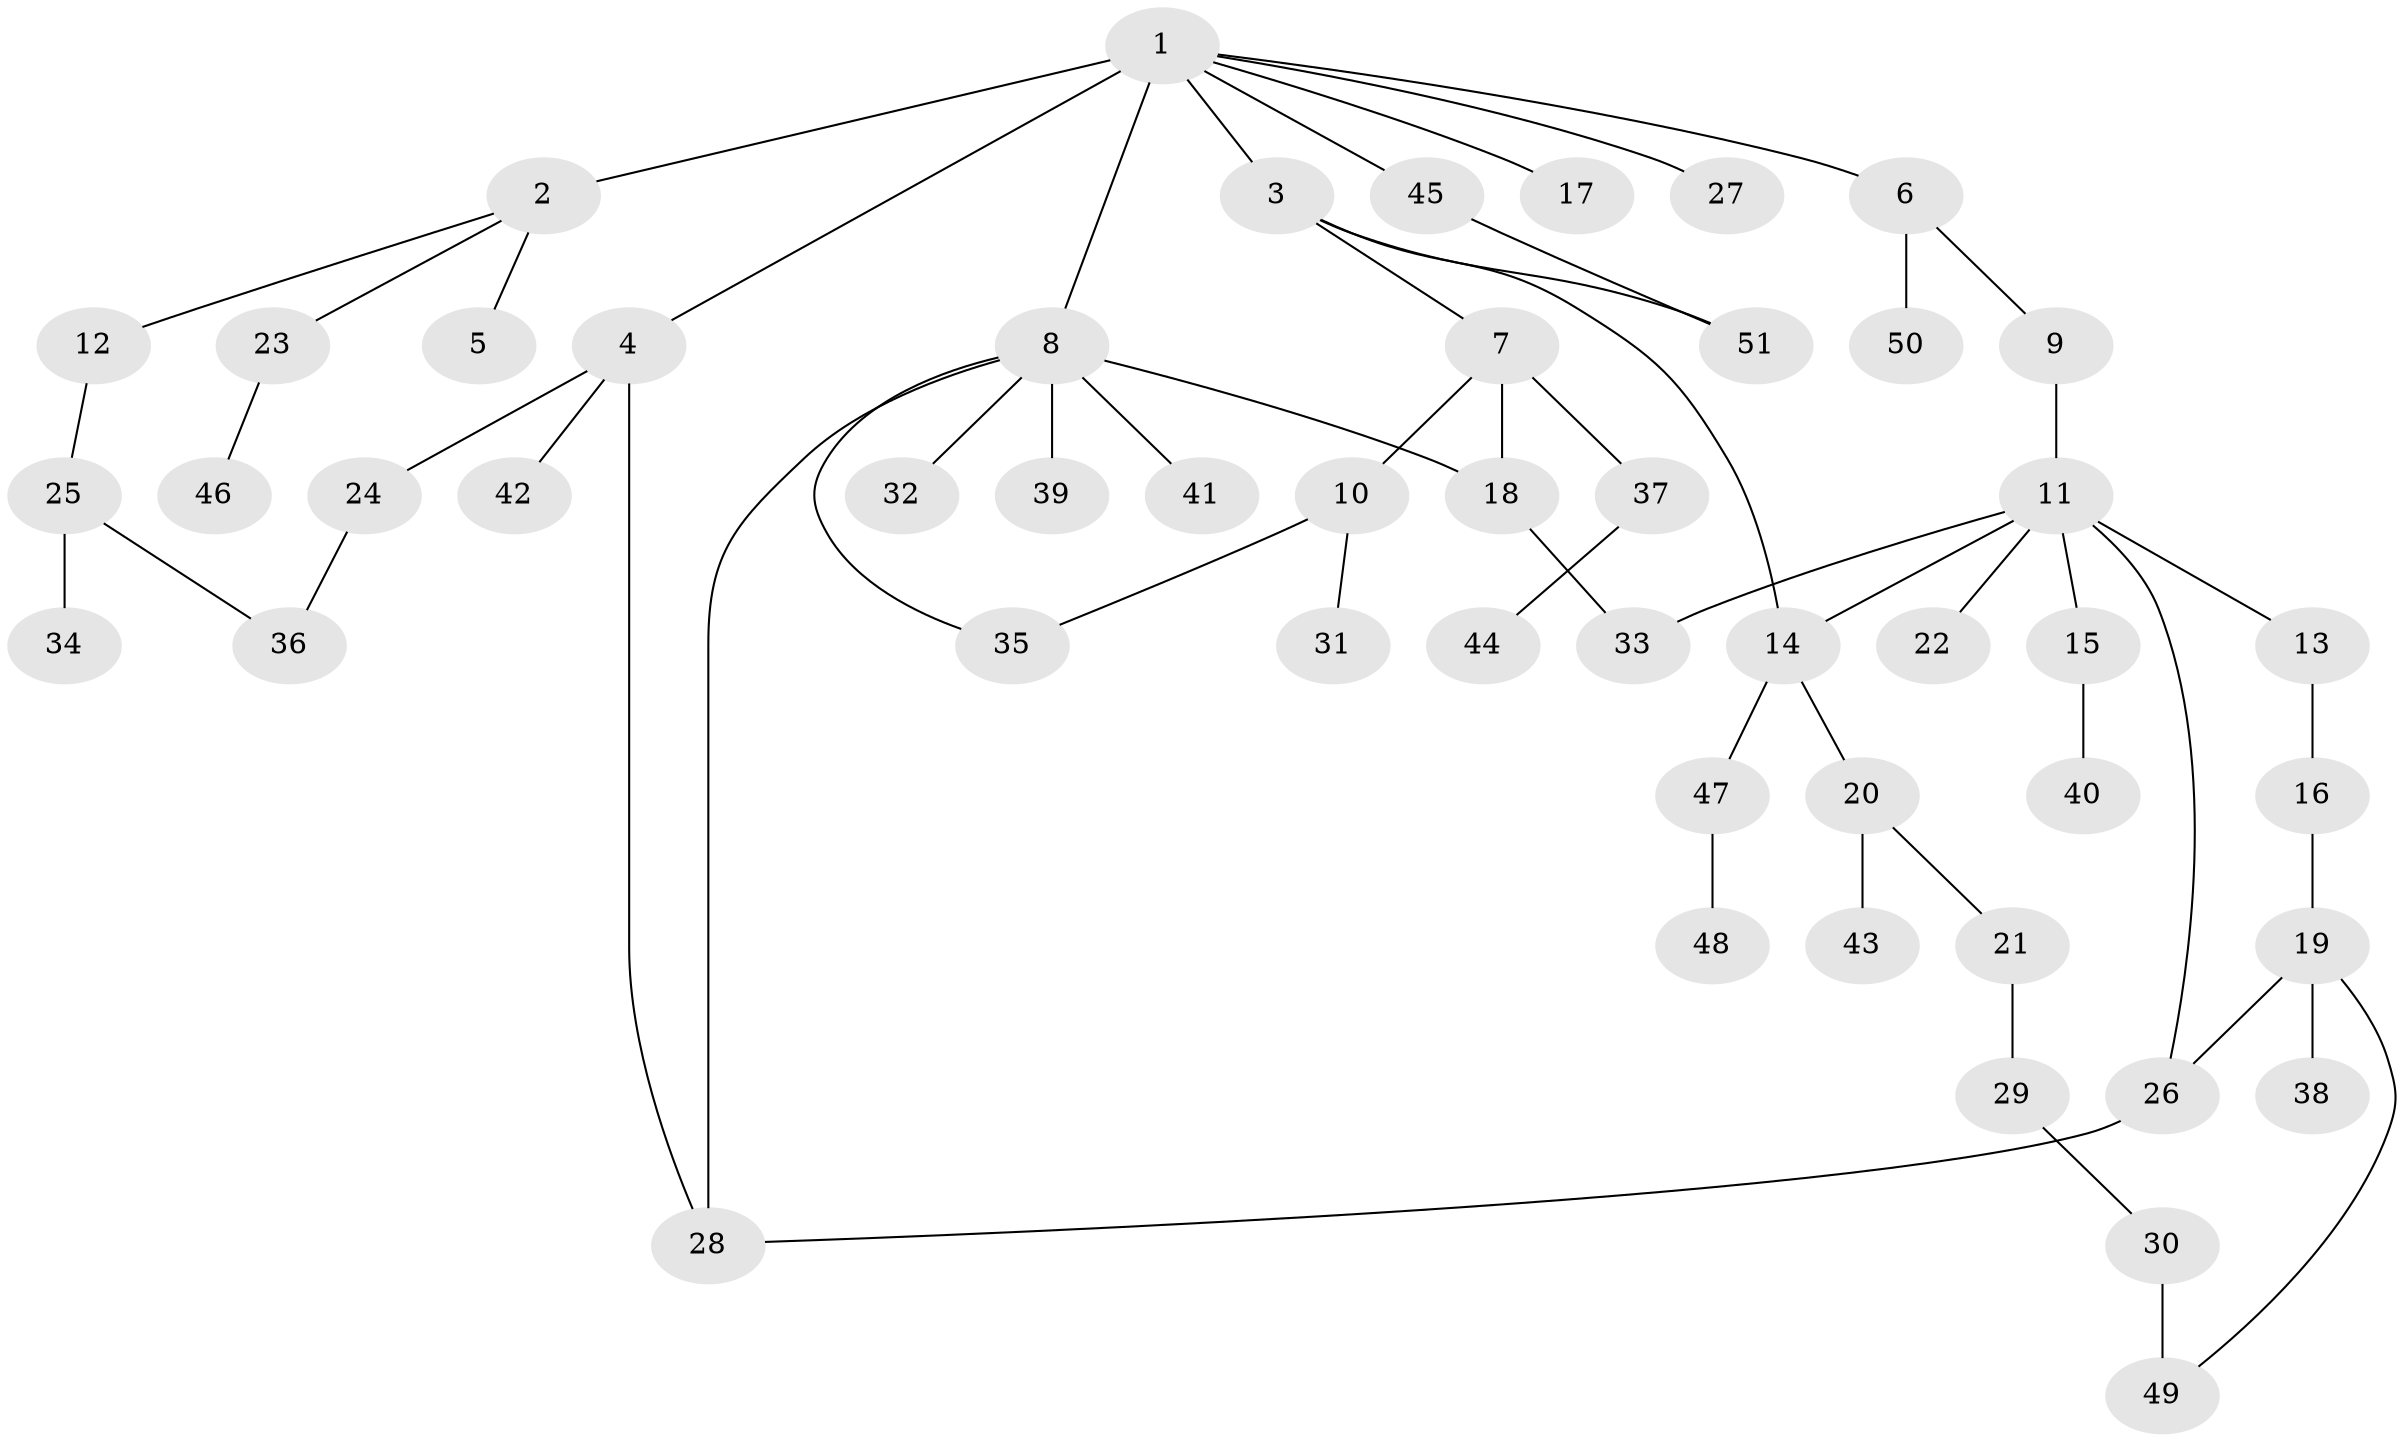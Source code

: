 // original degree distribution, {6: 0.009900990099009901, 7: 0.019801980198019802, 3: 0.12871287128712872, 5: 0.04950495049504951, 2: 0.3069306930693069, 4: 0.0594059405940594, 8: 0.009900990099009901, 1: 0.4158415841584158}
// Generated by graph-tools (version 1.1) at 2025/34/03/09/25 02:34:05]
// undirected, 51 vertices, 60 edges
graph export_dot {
graph [start="1"]
  node [color=gray90,style=filled];
  1;
  2;
  3;
  4;
  5;
  6;
  7;
  8;
  9;
  10;
  11;
  12;
  13;
  14;
  15;
  16;
  17;
  18;
  19;
  20;
  21;
  22;
  23;
  24;
  25;
  26;
  27;
  28;
  29;
  30;
  31;
  32;
  33;
  34;
  35;
  36;
  37;
  38;
  39;
  40;
  41;
  42;
  43;
  44;
  45;
  46;
  47;
  48;
  49;
  50;
  51;
  1 -- 2 [weight=3.0];
  1 -- 3 [weight=1.0];
  1 -- 4 [weight=1.0];
  1 -- 6 [weight=1.0];
  1 -- 8 [weight=1.0];
  1 -- 17 [weight=1.0];
  1 -- 27 [weight=1.0];
  1 -- 45 [weight=1.0];
  2 -- 5 [weight=1.0];
  2 -- 12 [weight=1.0];
  2 -- 23 [weight=1.0];
  3 -- 7 [weight=1.0];
  3 -- 14 [weight=1.0];
  3 -- 51 [weight=1.0];
  4 -- 24 [weight=1.0];
  4 -- 28 [weight=1.0];
  4 -- 42 [weight=1.0];
  6 -- 9 [weight=1.0];
  6 -- 50 [weight=1.0];
  7 -- 10 [weight=1.0];
  7 -- 18 [weight=3.0];
  7 -- 37 [weight=1.0];
  8 -- 18 [weight=1.0];
  8 -- 28 [weight=1.0];
  8 -- 32 [weight=1.0];
  8 -- 35 [weight=1.0];
  8 -- 39 [weight=1.0];
  8 -- 41 [weight=1.0];
  9 -- 11 [weight=1.0];
  10 -- 31 [weight=2.0];
  10 -- 35 [weight=1.0];
  11 -- 13 [weight=1.0];
  11 -- 14 [weight=1.0];
  11 -- 15 [weight=1.0];
  11 -- 22 [weight=1.0];
  11 -- 26 [weight=1.0];
  11 -- 33 [weight=1.0];
  12 -- 25 [weight=1.0];
  13 -- 16 [weight=1.0];
  14 -- 20 [weight=1.0];
  14 -- 47 [weight=1.0];
  15 -- 40 [weight=2.0];
  16 -- 19 [weight=2.0];
  18 -- 33 [weight=1.0];
  19 -- 26 [weight=1.0];
  19 -- 38 [weight=1.0];
  19 -- 49 [weight=1.0];
  20 -- 21 [weight=1.0];
  20 -- 43 [weight=1.0];
  21 -- 29 [weight=2.0];
  23 -- 46 [weight=1.0];
  24 -- 36 [weight=1.0];
  25 -- 34 [weight=1.0];
  25 -- 36 [weight=1.0];
  26 -- 28 [weight=1.0];
  29 -- 30 [weight=1.0];
  30 -- 49 [weight=2.0];
  37 -- 44 [weight=1.0];
  45 -- 51 [weight=1.0];
  47 -- 48 [weight=1.0];
}
